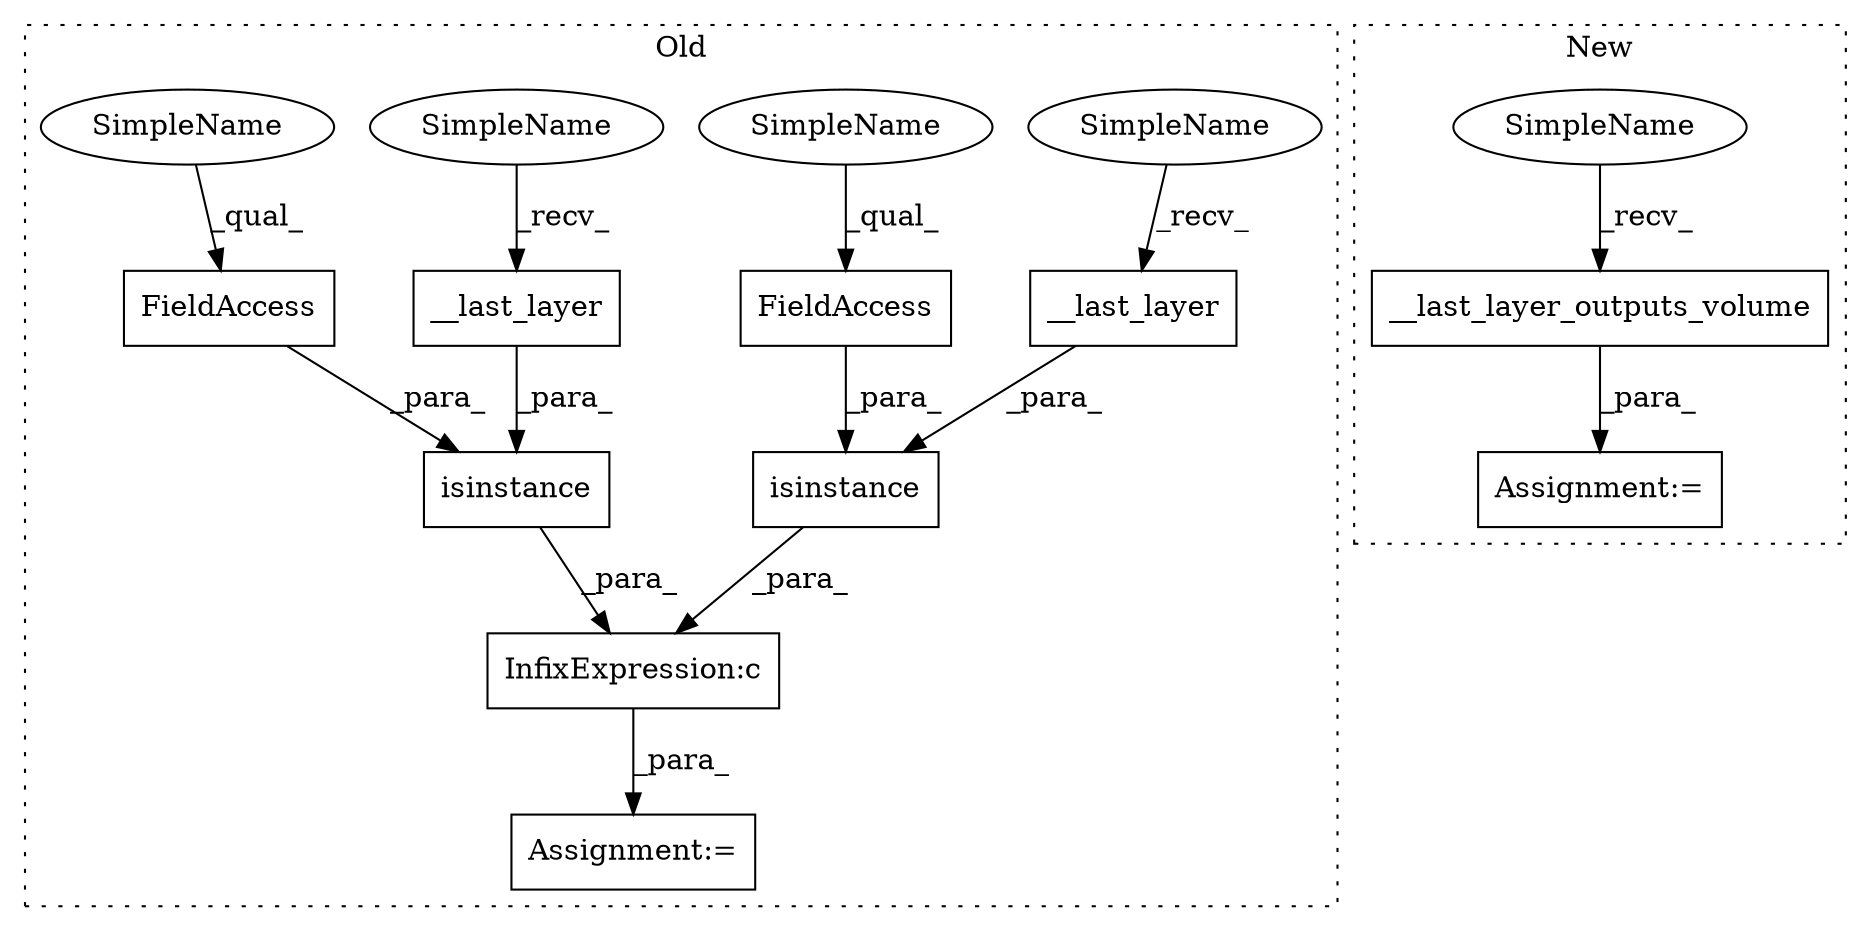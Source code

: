 digraph G {
subgraph cluster0 {
1 [label="__last_layer" a="32" s="32662" l="14" shape="box"];
3 [label="InfixExpression:c" a="27" s="32694" l="4" shape="box"];
4 [label="__last_layer" a="32" s="32714" l="14" shape="box"];
5 [label="isinstance" a="32" s="32698,32748" l="11,1" shape="box"];
6 [label="FieldAccess" a="22" s="32729" l="19" shape="box"];
7 [label="FieldAccess" a="22" s="32677" l="16" shape="box"];
8 [label="isinstance" a="32" s="32646,32693" l="11,1" shape="box"];
9 [label="Assignment:=" a="7" s="32644" l="1" shape="box"];
11 [label="SimpleName" a="42" s="32709" l="4" shape="ellipse"];
12 [label="SimpleName" a="42" s="32657" l="4" shape="ellipse"];
13 [label="SimpleName" a="42" s="32677" l="6" shape="ellipse"];
14 [label="SimpleName" a="42" s="32729" l="6" shape="ellipse"];
label = "Old";
style="dotted";
}
subgraph cluster1 {
2 [label="__last_layer_outputs_volume" a="32" s="33150" l="29" shape="box"];
10 [label="Assignment:=" a="7" s="33144" l="1" shape="box"];
15 [label="SimpleName" a="42" s="33145" l="4" shape="ellipse"];
label = "New";
style="dotted";
}
1 -> 8 [label="_para_"];
2 -> 10 [label="_para_"];
3 -> 9 [label="_para_"];
4 -> 5 [label="_para_"];
5 -> 3 [label="_para_"];
6 -> 5 [label="_para_"];
7 -> 8 [label="_para_"];
8 -> 3 [label="_para_"];
11 -> 4 [label="_recv_"];
12 -> 1 [label="_recv_"];
13 -> 7 [label="_qual_"];
14 -> 6 [label="_qual_"];
15 -> 2 [label="_recv_"];
}